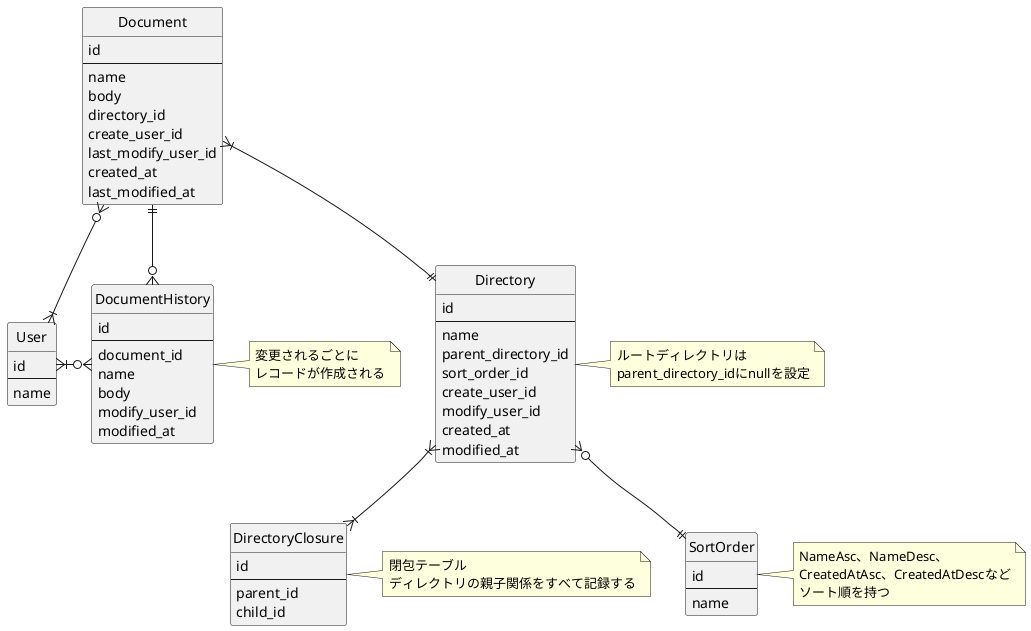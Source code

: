 @@startuml

hide Circle

entity Document {
    id
    --
    name
    body
    directory_id
    create_user_id
    last_modify_user_id
    created_at
    last_modified_at
}

entity DocumentHistory {
    id
    --
    document_id
    name
    body
    modify_user_id
    modified_at
}
note right: 変更されるごとに\nレコードが作成される

entity Directory {
    id
    --
    name
    parent_directory_id
    sort_order_id
    create_user_id
    modify_user_id
    created_at
    modified_at
}
note right: ルートディレクトリは\nparent_directory_idにnullを設定

entity DirectoryClosure {
    id
    --
    parent_id
    child_id
}
note right: 閉包テーブル\nディレクトリの親子関係をすべて記録する 

entity User {
    id
    --
    name
}

entity SortOrder {
    id
    --
    name
}
note right: NameAsc、NameDesc、\nCreatedAtAsc、CreatedAtDescなど\nソート順を持つ

Document ||--o{ DocumentHistory
Document }|--|| Directory
Document }o--|{ User
Directory }o--|| SortOrder
Directory }|--|{ DirectoryClosure
DocumentHistory }o-l-|{ User


@@enduml
